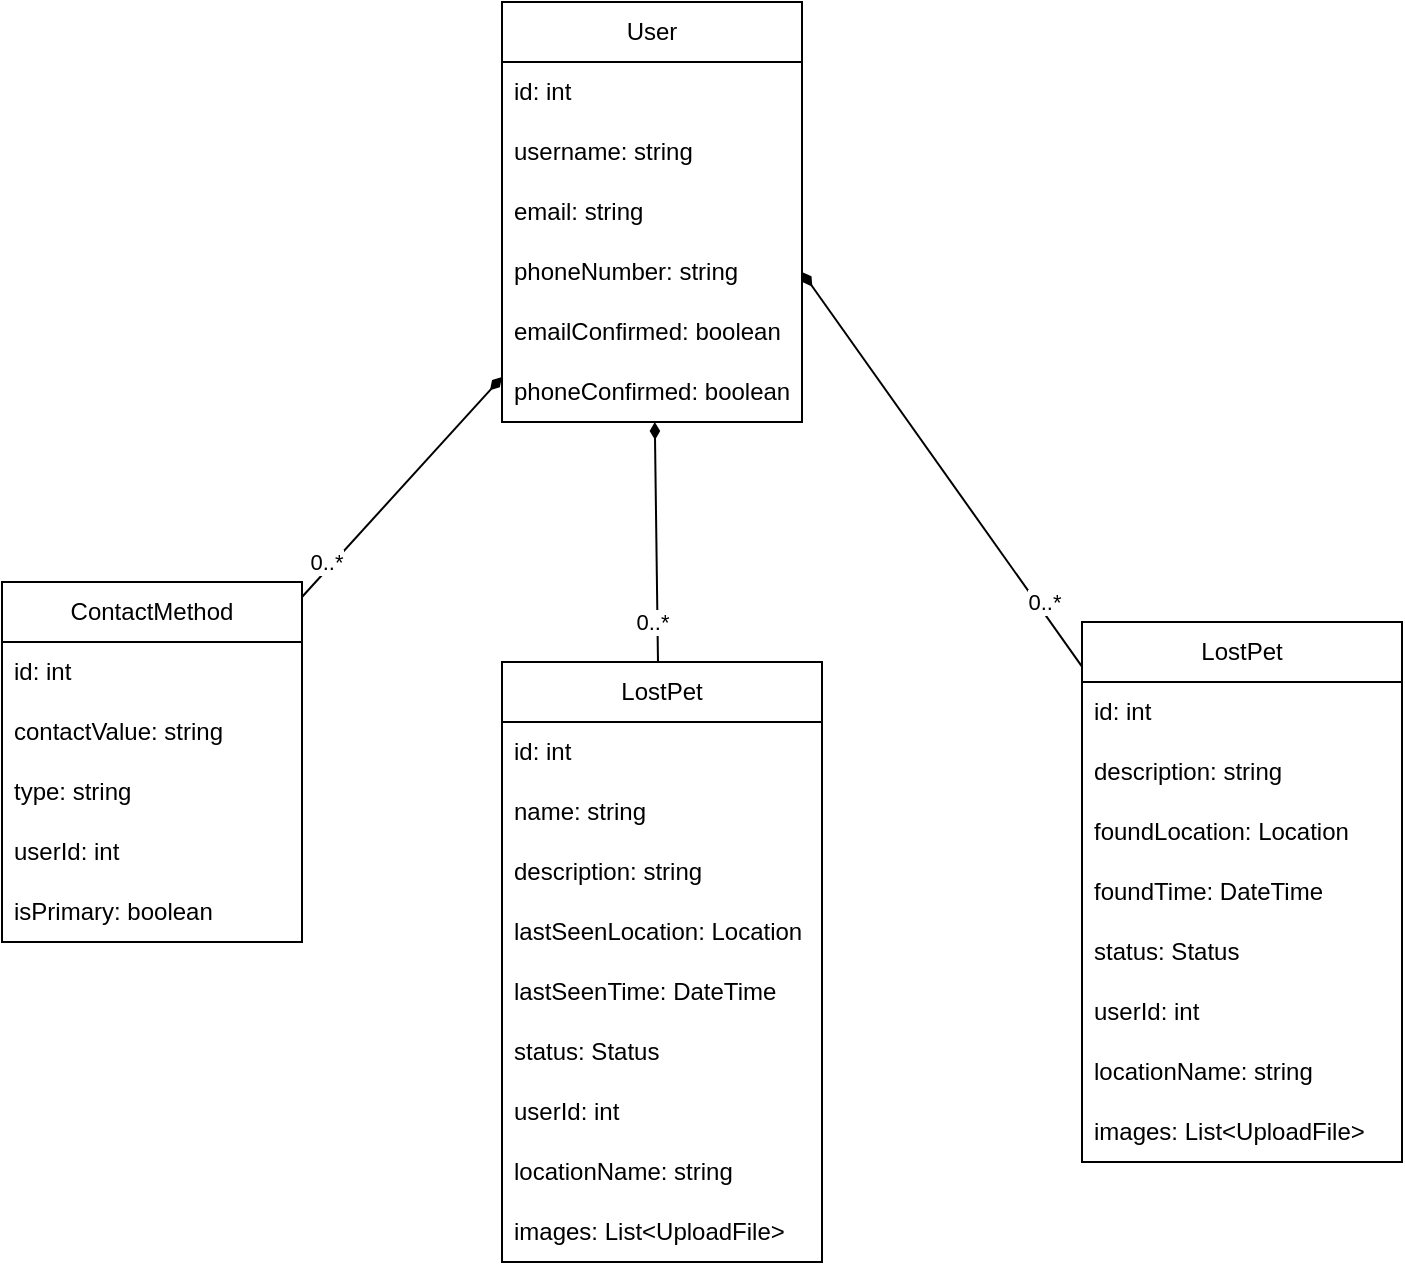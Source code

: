 <mxfile version="27.1.4">
  <diagram name="Page-1" id="cRLAUIySB5d9BaKYHvEE">
    <mxGraphModel dx="778" dy="514" grid="1" gridSize="10" guides="1" tooltips="1" connect="1" arrows="1" fold="1" page="1" pageScale="1" pageWidth="850" pageHeight="1100" math="0" shadow="0">
      <root>
        <mxCell id="0" />
        <mxCell id="1" parent="0" />
        <mxCell id="Yky-W8v3LzcQJsoE2YZK-2" value="User" style="swimlane;fontStyle=0;childLayout=stackLayout;horizontal=1;startSize=30;horizontalStack=0;resizeParent=1;resizeParentMax=0;resizeLast=0;collapsible=1;marginBottom=0;whiteSpace=wrap;html=1;" vertex="1" parent="1">
          <mxGeometry x="330" y="210" width="150" height="210" as="geometry" />
        </mxCell>
        <mxCell id="Yky-W8v3LzcQJsoE2YZK-3" value="id: int" style="text;strokeColor=none;fillColor=none;align=left;verticalAlign=middle;spacingLeft=4;spacingRight=4;overflow=hidden;points=[[0,0.5],[1,0.5]];portConstraint=eastwest;rotatable=0;whiteSpace=wrap;html=1;" vertex="1" parent="Yky-W8v3LzcQJsoE2YZK-2">
          <mxGeometry y="30" width="150" height="30" as="geometry" />
        </mxCell>
        <mxCell id="Yky-W8v3LzcQJsoE2YZK-4" value="username: string" style="text;strokeColor=none;fillColor=none;align=left;verticalAlign=middle;spacingLeft=4;spacingRight=4;overflow=hidden;points=[[0,0.5],[1,0.5]];portConstraint=eastwest;rotatable=0;whiteSpace=wrap;html=1;" vertex="1" parent="Yky-W8v3LzcQJsoE2YZK-2">
          <mxGeometry y="60" width="150" height="30" as="geometry" />
        </mxCell>
        <mxCell id="Yky-W8v3LzcQJsoE2YZK-5" value="email: string" style="text;strokeColor=none;fillColor=none;align=left;verticalAlign=middle;spacingLeft=4;spacingRight=4;overflow=hidden;points=[[0,0.5],[1,0.5]];portConstraint=eastwest;rotatable=0;whiteSpace=wrap;html=1;" vertex="1" parent="Yky-W8v3LzcQJsoE2YZK-2">
          <mxGeometry y="90" width="150" height="30" as="geometry" />
        </mxCell>
        <mxCell id="Yky-W8v3LzcQJsoE2YZK-6" value="phoneNumber: string" style="text;strokeColor=none;fillColor=none;align=left;verticalAlign=middle;spacingLeft=4;spacingRight=4;overflow=hidden;points=[[0,0.5],[1,0.5]];portConstraint=eastwest;rotatable=0;whiteSpace=wrap;html=1;" vertex="1" parent="Yky-W8v3LzcQJsoE2YZK-2">
          <mxGeometry y="120" width="150" height="30" as="geometry" />
        </mxCell>
        <mxCell id="Yky-W8v3LzcQJsoE2YZK-7" value="emailConfirmed: boolean" style="text;strokeColor=none;fillColor=none;align=left;verticalAlign=middle;spacingLeft=4;spacingRight=4;overflow=hidden;points=[[0,0.5],[1,0.5]];portConstraint=eastwest;rotatable=0;whiteSpace=wrap;html=1;" vertex="1" parent="Yky-W8v3LzcQJsoE2YZK-2">
          <mxGeometry y="150" width="150" height="30" as="geometry" />
        </mxCell>
        <mxCell id="Yky-W8v3LzcQJsoE2YZK-8" value="phoneConfirmed: boolean" style="text;strokeColor=none;fillColor=none;align=left;verticalAlign=middle;spacingLeft=4;spacingRight=4;overflow=hidden;points=[[0,0.5],[1,0.5]];portConstraint=eastwest;rotatable=0;whiteSpace=wrap;html=1;" vertex="1" parent="Yky-W8v3LzcQJsoE2YZK-2">
          <mxGeometry y="180" width="150" height="30" as="geometry" />
        </mxCell>
        <mxCell id="Yky-W8v3LzcQJsoE2YZK-9" value="ContactMethod" style="swimlane;fontStyle=0;childLayout=stackLayout;horizontal=1;startSize=30;horizontalStack=0;resizeParent=1;resizeParentMax=0;resizeLast=0;collapsible=1;marginBottom=0;whiteSpace=wrap;html=1;" vertex="1" parent="1">
          <mxGeometry x="80" y="500" width="150" height="180" as="geometry" />
        </mxCell>
        <mxCell id="Yky-W8v3LzcQJsoE2YZK-10" value="id: int" style="text;strokeColor=none;fillColor=none;align=left;verticalAlign=middle;spacingLeft=4;spacingRight=4;overflow=hidden;points=[[0,0.5],[1,0.5]];portConstraint=eastwest;rotatable=0;whiteSpace=wrap;html=1;" vertex="1" parent="Yky-W8v3LzcQJsoE2YZK-9">
          <mxGeometry y="30" width="150" height="30" as="geometry" />
        </mxCell>
        <mxCell id="Yky-W8v3LzcQJsoE2YZK-11" value="contactValue: string" style="text;strokeColor=none;fillColor=none;align=left;verticalAlign=middle;spacingLeft=4;spacingRight=4;overflow=hidden;points=[[0,0.5],[1,0.5]];portConstraint=eastwest;rotatable=0;whiteSpace=wrap;html=1;" vertex="1" parent="Yky-W8v3LzcQJsoE2YZK-9">
          <mxGeometry y="60" width="150" height="30" as="geometry" />
        </mxCell>
        <mxCell id="Yky-W8v3LzcQJsoE2YZK-12" value="type: string" style="text;strokeColor=none;fillColor=none;align=left;verticalAlign=middle;spacingLeft=4;spacingRight=4;overflow=hidden;points=[[0,0.5],[1,0.5]];portConstraint=eastwest;rotatable=0;whiteSpace=wrap;html=1;" vertex="1" parent="Yky-W8v3LzcQJsoE2YZK-9">
          <mxGeometry y="90" width="150" height="30" as="geometry" />
        </mxCell>
        <mxCell id="Yky-W8v3LzcQJsoE2YZK-13" value="userId: int" style="text;strokeColor=none;fillColor=none;align=left;verticalAlign=middle;spacingLeft=4;spacingRight=4;overflow=hidden;points=[[0,0.5],[1,0.5]];portConstraint=eastwest;rotatable=0;whiteSpace=wrap;html=1;" vertex="1" parent="Yky-W8v3LzcQJsoE2YZK-9">
          <mxGeometry y="120" width="150" height="30" as="geometry" />
        </mxCell>
        <mxCell id="Yky-W8v3LzcQJsoE2YZK-14" value="isPrimary: boolean" style="text;strokeColor=none;fillColor=none;align=left;verticalAlign=middle;spacingLeft=4;spacingRight=4;overflow=hidden;points=[[0,0.5],[1,0.5]];portConstraint=eastwest;rotatable=0;whiteSpace=wrap;html=1;" vertex="1" parent="Yky-W8v3LzcQJsoE2YZK-9">
          <mxGeometry y="150" width="150" height="30" as="geometry" />
        </mxCell>
        <mxCell id="Yky-W8v3LzcQJsoE2YZK-17" value="LostPet" style="swimlane;fontStyle=0;childLayout=stackLayout;horizontal=1;startSize=30;horizontalStack=0;resizeParent=1;resizeParentMax=0;resizeLast=0;collapsible=1;marginBottom=0;whiteSpace=wrap;html=1;" vertex="1" parent="1">
          <mxGeometry x="330" y="540" width="160" height="300" as="geometry" />
        </mxCell>
        <mxCell id="Yky-W8v3LzcQJsoE2YZK-18" value="id: int" style="text;strokeColor=none;fillColor=none;align=left;verticalAlign=middle;spacingLeft=4;spacingRight=4;overflow=hidden;points=[[0,0.5],[1,0.5]];portConstraint=eastwest;rotatable=0;whiteSpace=wrap;html=1;" vertex="1" parent="Yky-W8v3LzcQJsoE2YZK-17">
          <mxGeometry y="30" width="160" height="30" as="geometry" />
        </mxCell>
        <mxCell id="Yky-W8v3LzcQJsoE2YZK-19" value="name: string" style="text;strokeColor=none;fillColor=none;align=left;verticalAlign=middle;spacingLeft=4;spacingRight=4;overflow=hidden;points=[[0,0.5],[1,0.5]];portConstraint=eastwest;rotatable=0;whiteSpace=wrap;html=1;" vertex="1" parent="Yky-W8v3LzcQJsoE2YZK-17">
          <mxGeometry y="60" width="160" height="30" as="geometry" />
        </mxCell>
        <mxCell id="Yky-W8v3LzcQJsoE2YZK-20" value="description: string" style="text;strokeColor=none;fillColor=none;align=left;verticalAlign=middle;spacingLeft=4;spacingRight=4;overflow=hidden;points=[[0,0.5],[1,0.5]];portConstraint=eastwest;rotatable=0;whiteSpace=wrap;html=1;" vertex="1" parent="Yky-W8v3LzcQJsoE2YZK-17">
          <mxGeometry y="90" width="160" height="30" as="geometry" />
        </mxCell>
        <mxCell id="Yky-W8v3LzcQJsoE2YZK-21" value="lastSeenLocation: Location" style="text;strokeColor=none;fillColor=none;align=left;verticalAlign=middle;spacingLeft=4;spacingRight=4;overflow=hidden;points=[[0,0.5],[1,0.5]];portConstraint=eastwest;rotatable=0;whiteSpace=wrap;html=1;" vertex="1" parent="Yky-W8v3LzcQJsoE2YZK-17">
          <mxGeometry y="120" width="160" height="30" as="geometry" />
        </mxCell>
        <mxCell id="Yky-W8v3LzcQJsoE2YZK-22" value="lastSeenTime: DateTime" style="text;strokeColor=none;fillColor=none;align=left;verticalAlign=middle;spacingLeft=4;spacingRight=4;overflow=hidden;points=[[0,0.5],[1,0.5]];portConstraint=eastwest;rotatable=0;whiteSpace=wrap;html=1;" vertex="1" parent="Yky-W8v3LzcQJsoE2YZK-17">
          <mxGeometry y="150" width="160" height="30" as="geometry" />
        </mxCell>
        <mxCell id="Yky-W8v3LzcQJsoE2YZK-23" value="status: Status" style="text;strokeColor=none;fillColor=none;align=left;verticalAlign=middle;spacingLeft=4;spacingRight=4;overflow=hidden;points=[[0,0.5],[1,0.5]];portConstraint=eastwest;rotatable=0;whiteSpace=wrap;html=1;" vertex="1" parent="Yky-W8v3LzcQJsoE2YZK-17">
          <mxGeometry y="180" width="160" height="30" as="geometry" />
        </mxCell>
        <mxCell id="Yky-W8v3LzcQJsoE2YZK-24" value="userId: int" style="text;strokeColor=none;fillColor=none;align=left;verticalAlign=middle;spacingLeft=4;spacingRight=4;overflow=hidden;points=[[0,0.5],[1,0.5]];portConstraint=eastwest;rotatable=0;whiteSpace=wrap;html=1;" vertex="1" parent="Yky-W8v3LzcQJsoE2YZK-17">
          <mxGeometry y="210" width="160" height="30" as="geometry" />
        </mxCell>
        <mxCell id="Yky-W8v3LzcQJsoE2YZK-26" value="locationName: string" style="text;strokeColor=none;fillColor=none;align=left;verticalAlign=middle;spacingLeft=4;spacingRight=4;overflow=hidden;points=[[0,0.5],[1,0.5]];portConstraint=eastwest;rotatable=0;whiteSpace=wrap;html=1;" vertex="1" parent="Yky-W8v3LzcQJsoE2YZK-17">
          <mxGeometry y="240" width="160" height="30" as="geometry" />
        </mxCell>
        <mxCell id="Yky-W8v3LzcQJsoE2YZK-27" value="images: List&amp;lt;UploadFile&amp;gt;" style="text;strokeColor=none;fillColor=none;align=left;verticalAlign=middle;spacingLeft=4;spacingRight=4;overflow=hidden;points=[[0,0.5],[1,0.5]];portConstraint=eastwest;rotatable=0;whiteSpace=wrap;html=1;" vertex="1" parent="Yky-W8v3LzcQJsoE2YZK-17">
          <mxGeometry y="270" width="160" height="30" as="geometry" />
        </mxCell>
        <mxCell id="Yky-W8v3LzcQJsoE2YZK-28" value="LostPet" style="swimlane;fontStyle=0;childLayout=stackLayout;horizontal=1;startSize=30;horizontalStack=0;resizeParent=1;resizeParentMax=0;resizeLast=0;collapsible=1;marginBottom=0;whiteSpace=wrap;html=1;" vertex="1" parent="1">
          <mxGeometry x="620" y="520" width="160" height="270" as="geometry" />
        </mxCell>
        <mxCell id="Yky-W8v3LzcQJsoE2YZK-29" value="id: int" style="text;strokeColor=none;fillColor=none;align=left;verticalAlign=middle;spacingLeft=4;spacingRight=4;overflow=hidden;points=[[0,0.5],[1,0.5]];portConstraint=eastwest;rotatable=0;whiteSpace=wrap;html=1;" vertex="1" parent="Yky-W8v3LzcQJsoE2YZK-28">
          <mxGeometry y="30" width="160" height="30" as="geometry" />
        </mxCell>
        <mxCell id="Yky-W8v3LzcQJsoE2YZK-31" value="description: string" style="text;strokeColor=none;fillColor=none;align=left;verticalAlign=middle;spacingLeft=4;spacingRight=4;overflow=hidden;points=[[0,0.5],[1,0.5]];portConstraint=eastwest;rotatable=0;whiteSpace=wrap;html=1;" vertex="1" parent="Yky-W8v3LzcQJsoE2YZK-28">
          <mxGeometry y="60" width="160" height="30" as="geometry" />
        </mxCell>
        <mxCell id="Yky-W8v3LzcQJsoE2YZK-32" value="foundLocation: Location" style="text;strokeColor=none;fillColor=none;align=left;verticalAlign=middle;spacingLeft=4;spacingRight=4;overflow=hidden;points=[[0,0.5],[1,0.5]];portConstraint=eastwest;rotatable=0;whiteSpace=wrap;html=1;" vertex="1" parent="Yky-W8v3LzcQJsoE2YZK-28">
          <mxGeometry y="90" width="160" height="30" as="geometry" />
        </mxCell>
        <mxCell id="Yky-W8v3LzcQJsoE2YZK-33" value="foundTime: DateTime" style="text;strokeColor=none;fillColor=none;align=left;verticalAlign=middle;spacingLeft=4;spacingRight=4;overflow=hidden;points=[[0,0.5],[1,0.5]];portConstraint=eastwest;rotatable=0;whiteSpace=wrap;html=1;" vertex="1" parent="Yky-W8v3LzcQJsoE2YZK-28">
          <mxGeometry y="120" width="160" height="30" as="geometry" />
        </mxCell>
        <mxCell id="Yky-W8v3LzcQJsoE2YZK-34" value="status: Status" style="text;strokeColor=none;fillColor=none;align=left;verticalAlign=middle;spacingLeft=4;spacingRight=4;overflow=hidden;points=[[0,0.5],[1,0.5]];portConstraint=eastwest;rotatable=0;whiteSpace=wrap;html=1;" vertex="1" parent="Yky-W8v3LzcQJsoE2YZK-28">
          <mxGeometry y="150" width="160" height="30" as="geometry" />
        </mxCell>
        <mxCell id="Yky-W8v3LzcQJsoE2YZK-35" value="userId: int" style="text;strokeColor=none;fillColor=none;align=left;verticalAlign=middle;spacingLeft=4;spacingRight=4;overflow=hidden;points=[[0,0.5],[1,0.5]];portConstraint=eastwest;rotatable=0;whiteSpace=wrap;html=1;" vertex="1" parent="Yky-W8v3LzcQJsoE2YZK-28">
          <mxGeometry y="180" width="160" height="30" as="geometry" />
        </mxCell>
        <mxCell id="Yky-W8v3LzcQJsoE2YZK-36" value="locationName: string" style="text;strokeColor=none;fillColor=none;align=left;verticalAlign=middle;spacingLeft=4;spacingRight=4;overflow=hidden;points=[[0,0.5],[1,0.5]];portConstraint=eastwest;rotatable=0;whiteSpace=wrap;html=1;" vertex="1" parent="Yky-W8v3LzcQJsoE2YZK-28">
          <mxGeometry y="210" width="160" height="30" as="geometry" />
        </mxCell>
        <mxCell id="Yky-W8v3LzcQJsoE2YZK-37" value="images: List&amp;lt;UploadFile&amp;gt;" style="text;strokeColor=none;fillColor=none;align=left;verticalAlign=middle;spacingLeft=4;spacingRight=4;overflow=hidden;points=[[0,0.5],[1,0.5]];portConstraint=eastwest;rotatable=0;whiteSpace=wrap;html=1;" vertex="1" parent="Yky-W8v3LzcQJsoE2YZK-28">
          <mxGeometry y="240" width="160" height="30" as="geometry" />
        </mxCell>
        <mxCell id="Yky-W8v3LzcQJsoE2YZK-38" value="" style="endArrow=none;html=1;rounded=0;startArrow=diamondThin;startFill=1;" edge="1" parent="1" source="Yky-W8v3LzcQJsoE2YZK-2" target="Yky-W8v3LzcQJsoE2YZK-9">
          <mxGeometry width="50" height="50" relative="1" as="geometry">
            <mxPoint x="560" y="600" as="sourcePoint" />
            <mxPoint x="610" y="550" as="targetPoint" />
          </mxGeometry>
        </mxCell>
        <mxCell id="Yky-W8v3LzcQJsoE2YZK-39" value="0..*" style="edgeLabel;html=1;align=center;verticalAlign=middle;resizable=0;points=[];" vertex="1" connectable="0" parent="Yky-W8v3LzcQJsoE2YZK-38">
          <mxGeometry x="0.751" y="2" relative="1" as="geometry">
            <mxPoint x="-2" y="-5" as="offset" />
          </mxGeometry>
        </mxCell>
        <mxCell id="Yky-W8v3LzcQJsoE2YZK-40" value="" style="endArrow=none;html=1;rounded=0;startArrow=diamondThin;startFill=1;exitX=1;exitY=0.5;exitDx=0;exitDy=0;" edge="1" parent="1" source="Yky-W8v3LzcQJsoE2YZK-6" target="Yky-W8v3LzcQJsoE2YZK-28">
          <mxGeometry width="50" height="50" relative="1" as="geometry">
            <mxPoint x="345" y="400" as="sourcePoint" />
            <mxPoint x="230" y="590" as="targetPoint" />
          </mxGeometry>
        </mxCell>
        <mxCell id="Yky-W8v3LzcQJsoE2YZK-41" value="0..*" style="edgeLabel;html=1;align=center;verticalAlign=middle;resizable=0;points=[];" vertex="1" connectable="0" parent="Yky-W8v3LzcQJsoE2YZK-40">
          <mxGeometry x="0.751" y="2" relative="1" as="geometry">
            <mxPoint x="-4" y="-7" as="offset" />
          </mxGeometry>
        </mxCell>
        <mxCell id="Yky-W8v3LzcQJsoE2YZK-42" value="" style="endArrow=none;html=1;rounded=0;startArrow=diamondThin;startFill=1;" edge="1" parent="1" source="Yky-W8v3LzcQJsoE2YZK-2" target="Yky-W8v3LzcQJsoE2YZK-17">
          <mxGeometry width="50" height="50" relative="1" as="geometry">
            <mxPoint x="540" y="440" as="sourcePoint" />
            <mxPoint x="680" y="637" as="targetPoint" />
          </mxGeometry>
        </mxCell>
        <mxCell id="Yky-W8v3LzcQJsoE2YZK-43" value="0..*" style="edgeLabel;html=1;align=center;verticalAlign=middle;resizable=0;points=[];" vertex="1" connectable="0" parent="Yky-W8v3LzcQJsoE2YZK-42">
          <mxGeometry x="0.751" y="2" relative="1" as="geometry">
            <mxPoint x="-5" y="-5" as="offset" />
          </mxGeometry>
        </mxCell>
      </root>
    </mxGraphModel>
  </diagram>
</mxfile>
